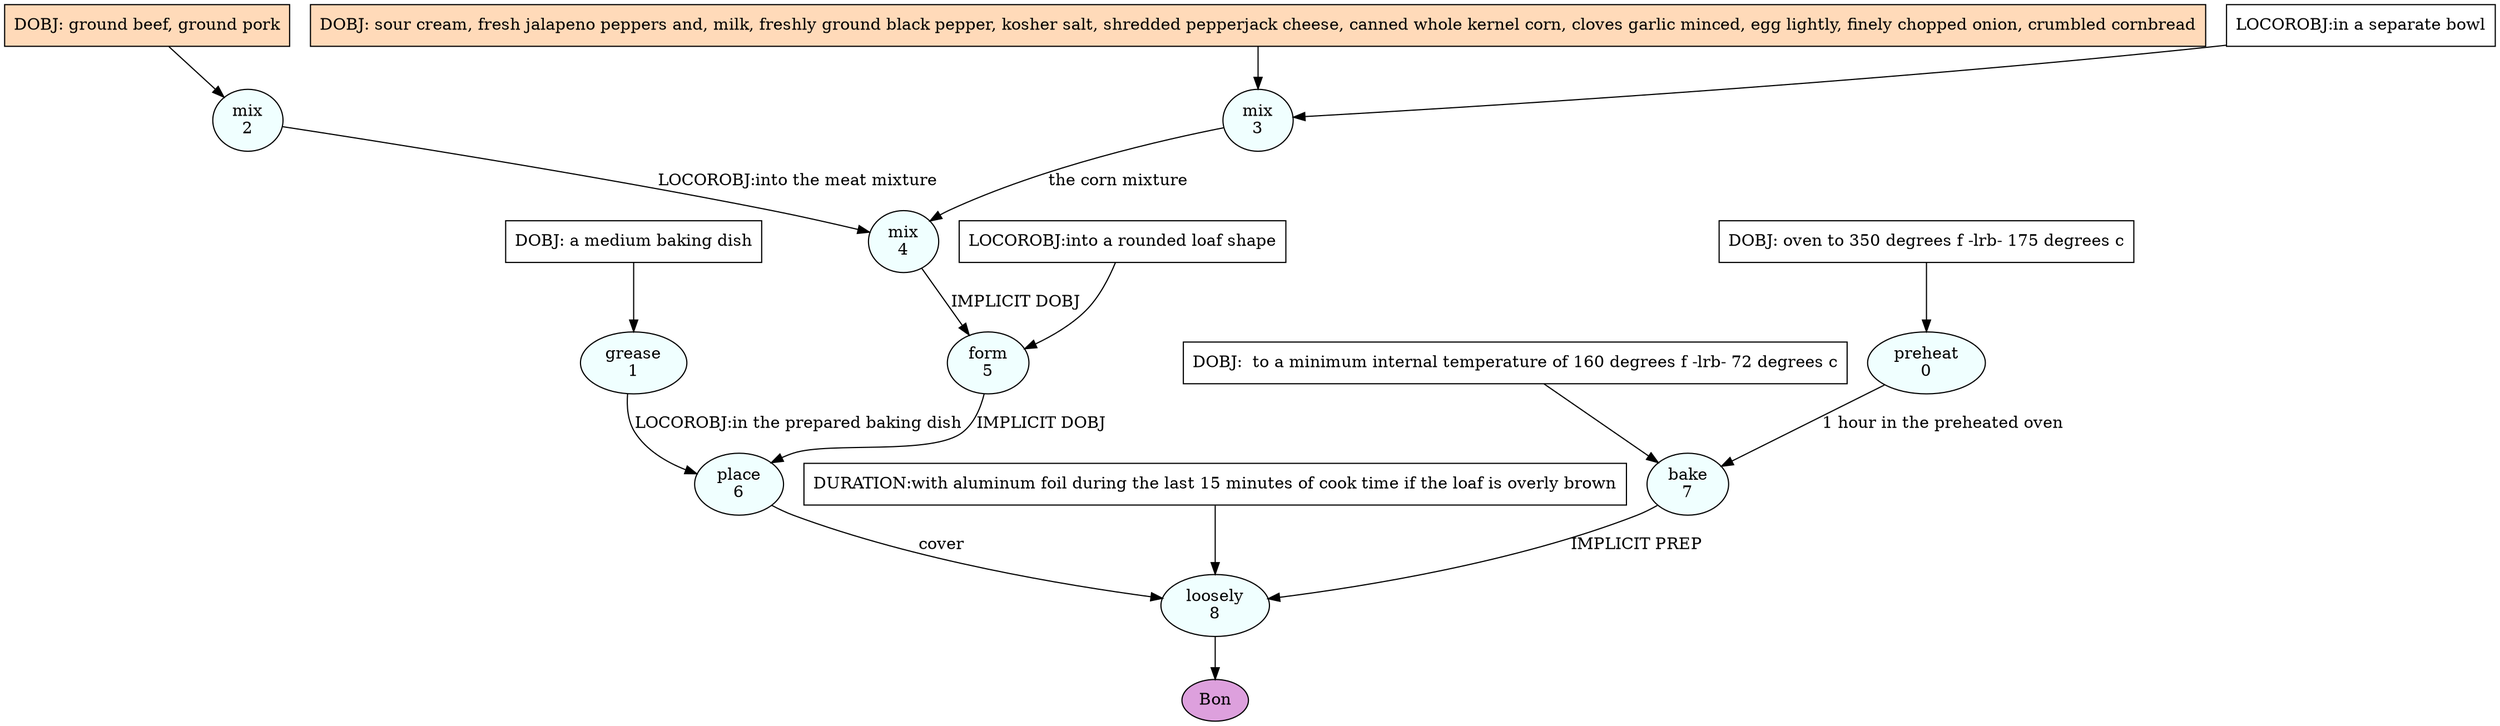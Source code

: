 digraph recipe {
E0[label="preheat
0", shape=oval, style=filled, fillcolor=azure]
E1[label="grease
1", shape=oval, style=filled, fillcolor=azure]
E2[label="mix
2", shape=oval, style=filled, fillcolor=azure]
E3[label="mix
3", shape=oval, style=filled, fillcolor=azure]
E4[label="mix
4", shape=oval, style=filled, fillcolor=azure]
E5[label="form
5", shape=oval, style=filled, fillcolor=azure]
E6[label="place
6", shape=oval, style=filled, fillcolor=azure]
E7[label="bake
7", shape=oval, style=filled, fillcolor=azure]
E8[label="loosely
8", shape=oval, style=filled, fillcolor=azure]
D1[label="DOBJ: a medium baking dish", shape=box, style=filled, fillcolor=white]
D1 -> E1
D3[label="DOBJ: sour cream, fresh jalapeno peppers and, milk, freshly ground black pepper, kosher salt, shredded pepperjack cheese, canned whole kernel corn, cloves garlic minced, egg lightly, finely chopped onion, crumbled cornbread", shape=box, style=filled, fillcolor=peachpuff]
D3 -> E3
P3_0[label="LOCOROBJ:in a separate bowl", shape=box, style=filled, fillcolor=white]
P3_0 -> E3
D2[label="DOBJ: ground beef, ground pork", shape=box, style=filled, fillcolor=peachpuff]
D2 -> E2
D0[label="DOBJ: oven to 350 degrees f -lrb- 175 degrees c", shape=box, style=filled, fillcolor=white]
D0 -> E0
E3 -> E4 [label="the corn mixture"]
E2 -> E4 [label="LOCOROBJ:into the meat mixture"]
E4 -> E5 [label="IMPLICIT DOBJ"]
P5_0_0[label="LOCOROBJ:into a rounded loaf shape", shape=box, style=filled, fillcolor=white]
P5_0_0 -> E5
E5 -> E6 [label="IMPLICIT DOBJ"]
E1 -> E6 [label="LOCOROBJ:in the prepared baking dish"]
E0 -> E7 [label="1 hour in the preheated oven "]
D7_1[label="DOBJ:  to a minimum internal temperature of 160 degrees f -lrb- 72 degrees c", shape=box, style=filled, fillcolor=white]
D7_1 -> E7
E6 -> E8 [label="cover"]
E7 -> E8 [label="IMPLICIT PREP"]
P8_1_0[label="DURATION:with aluminum foil during the last 15 minutes of cook time if the loaf is overly brown", shape=box, style=filled, fillcolor=white]
P8_1_0 -> E8
EOR[label="Bon", shape=oval, style=filled, fillcolor=plum]
E8 -> EOR
}

